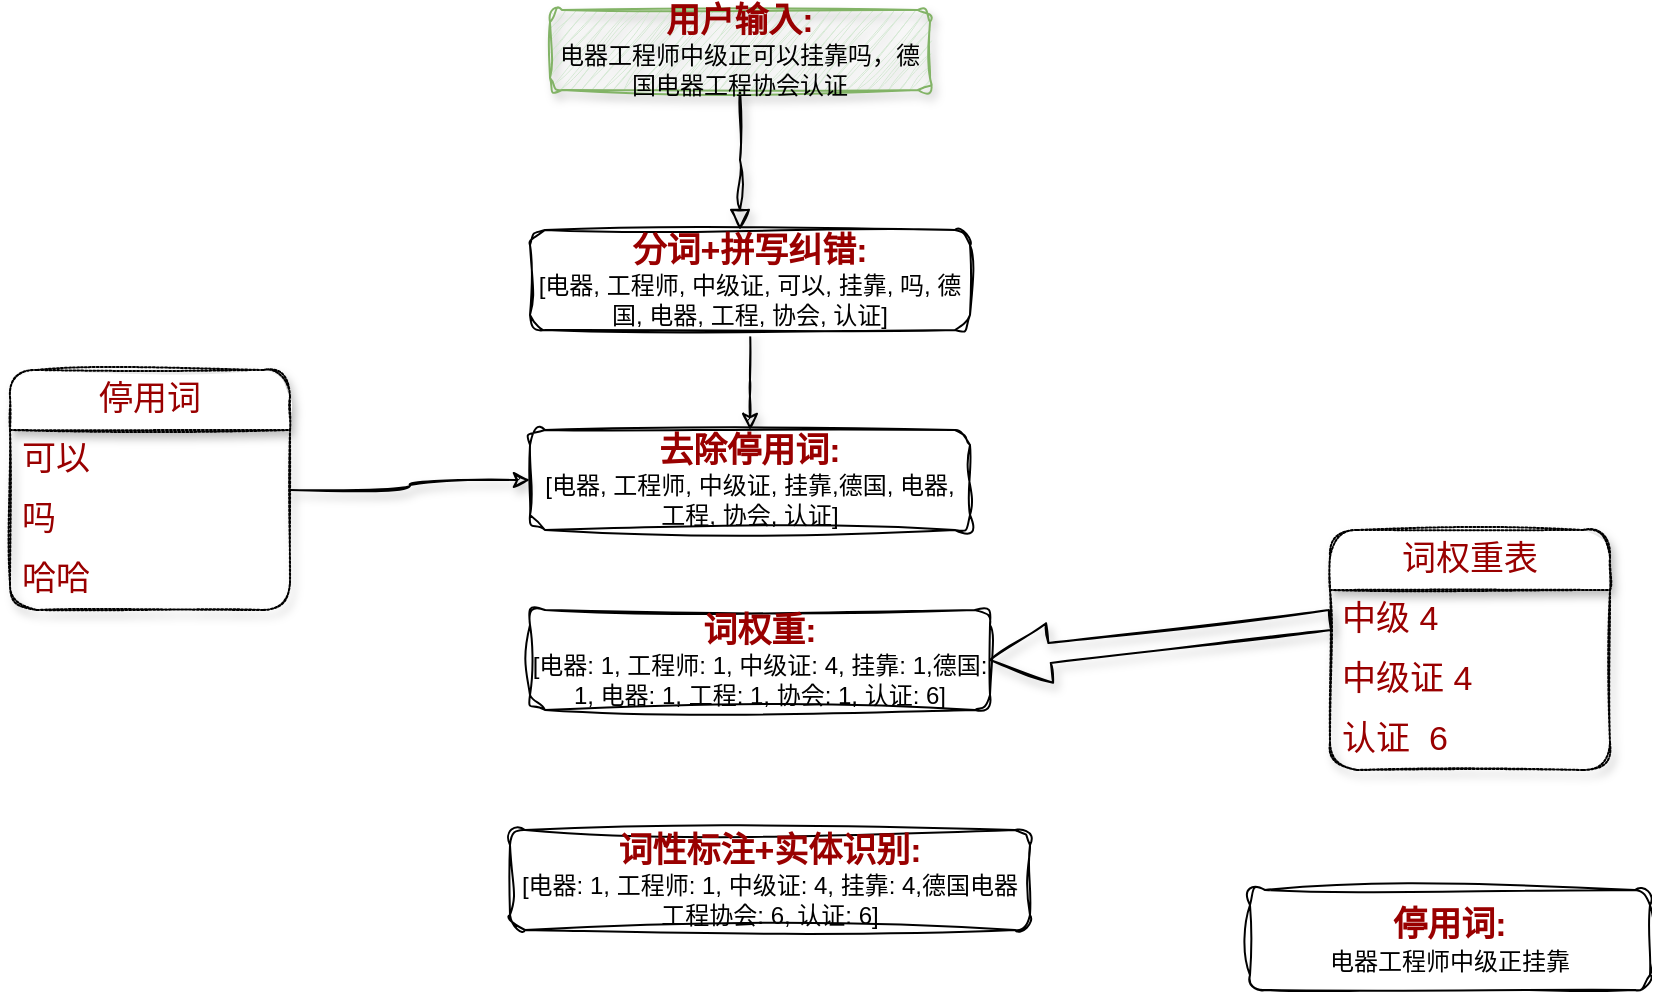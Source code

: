<mxfile version="20.8.19" type="github">
  <diagram id="C5RBs43oDa-KdzZeNtuy" name="Page-1">
    <mxGraphModel dx="2261" dy="764" grid="1" gridSize="10" guides="1" tooltips="1" connect="1" arrows="1" fold="1" page="1" pageScale="1" pageWidth="827" pageHeight="1169" math="0" shadow="0">
      <root>
        <mxCell id="WIyWlLk6GJQsqaUBKTNV-0" />
        <mxCell id="WIyWlLk6GJQsqaUBKTNV-1" parent="WIyWlLk6GJQsqaUBKTNV-0" />
        <mxCell id="WIyWlLk6GJQsqaUBKTNV-2" value="" style="rounded=0;html=1;jettySize=auto;orthogonalLoop=1;fontSize=11;endArrow=block;endFill=0;endSize=8;strokeWidth=1;shadow=1;labelBackgroundColor=none;edgeStyle=elbowEdgeStyle;sketch=1;curveFitting=1;jiggle=2;" parent="WIyWlLk6GJQsqaUBKTNV-1" source="WIyWlLk6GJQsqaUBKTNV-3" target="WIyWlLk6GJQsqaUBKTNV-7" edge="1">
          <mxGeometry relative="1" as="geometry">
            <mxPoint x="255" y="170" as="targetPoint" />
          </mxGeometry>
        </mxCell>
        <mxCell id="WIyWlLk6GJQsqaUBKTNV-3" value="&lt;b style=&quot;font-size: 17px;&quot;&gt;&lt;font style=&quot;font-size: 17px;&quot; color=&quot;#990000&quot;&gt;用户输入:&lt;/font&gt;&lt;br&gt;&lt;/b&gt;&lt;font face=&quot;Tahoma&quot;&gt;电器工程师中级正可以挂靠吗，德国电器工程协会认证&lt;/font&gt;" style="rounded=1;whiteSpace=wrap;html=1;fontSize=12;glass=0;strokeWidth=1;shadow=1;sketch=1;curveFitting=1;jiggle=2;fillColor=#d5e8d4;strokeColor=#82b366;" parent="WIyWlLk6GJQsqaUBKTNV-1" vertex="1">
          <mxGeometry x="160" y="80" width="190" height="40" as="geometry" />
        </mxCell>
        <mxCell id="9ntHC3iBTA-ZRn23DrVT-5" style="edgeStyle=elbowEdgeStyle;rounded=0;sketch=1;orthogonalLoop=1;jettySize=auto;html=1;exitX=0.5;exitY=1;exitDx=0;exitDy=0;shadow=1;fontSize=17;fontColor=#990000;" edge="1" parent="WIyWlLk6GJQsqaUBKTNV-1" source="WIyWlLk6GJQsqaUBKTNV-7" target="9ntHC3iBTA-ZRn23DrVT-2">
          <mxGeometry relative="1" as="geometry" />
        </mxCell>
        <mxCell id="WIyWlLk6GJQsqaUBKTNV-7" value="&lt;b style=&quot;border-color: var(--border-color); font-size: 17px;&quot;&gt;&lt;font style=&quot;border-color: var(--border-color);&quot; color=&quot;#990000&quot;&gt;分词+拼写纠错:&lt;/font&gt;&lt;br style=&quot;border-color: var(--border-color);&quot;&gt;&lt;/b&gt;[电器, 工程师, 中级证, 可以, 挂靠, 吗, 德国, 电器, 工程, 协会, 认证]" style="rounded=1;whiteSpace=wrap;html=1;fontSize=12;glass=0;strokeWidth=1;shadow=0;sketch=1;curveFitting=1;jiggle=2;" parent="WIyWlLk6GJQsqaUBKTNV-1" vertex="1">
          <mxGeometry x="150" y="190" width="220" height="50" as="geometry" />
        </mxCell>
        <mxCell id="9ntHC3iBTA-ZRn23DrVT-2" value="&lt;b style=&quot;border-color: var(--border-color); font-size: 17px;&quot;&gt;&lt;font style=&quot;border-color: var(--border-color);&quot; color=&quot;#990000&quot;&gt;去除停用词:&lt;br&gt;&lt;/font&gt;&lt;/b&gt;[电器, 工程师, 中级证, 挂靠,德国, 电器, 工程, 协会, 认证]" style="rounded=1;whiteSpace=wrap;html=1;fontSize=12;glass=0;strokeWidth=1;shadow=0;sketch=1;curveFitting=1;jiggle=2;" vertex="1" parent="WIyWlLk6GJQsqaUBKTNV-1">
          <mxGeometry x="150" y="290" width="220" height="50" as="geometry" />
        </mxCell>
        <mxCell id="9ntHC3iBTA-ZRn23DrVT-3" value="&lt;b style=&quot;border-color: var(--border-color); font-size: 17px;&quot;&gt;&lt;font style=&quot;border-color: var(--border-color);&quot; color=&quot;#990000&quot;&gt;停用词:&lt;/font&gt;&lt;br style=&quot;border-color: var(--border-color);&quot;&gt;&lt;/b&gt;电器工程师中级正挂靠" style="rounded=1;whiteSpace=wrap;html=1;fontSize=12;glass=0;strokeWidth=1;shadow=0;sketch=1;curveFitting=1;jiggle=2;" vertex="1" parent="WIyWlLk6GJQsqaUBKTNV-1">
          <mxGeometry x="510" y="520" width="200" height="50" as="geometry" />
        </mxCell>
        <mxCell id="9ntHC3iBTA-ZRn23DrVT-4" value="&lt;b style=&quot;border-color: var(--border-color); font-size: 17px;&quot;&gt;&lt;font style=&quot;border-color: var(--border-color);&quot; color=&quot;#990000&quot;&gt;词权重:&lt;/font&gt;&lt;br style=&quot;border-color: var(--border-color);&quot;&gt;&lt;/b&gt;[电器: 1, 工程师: 1, 中级证: 4, 挂靠: 1,德国: 1, 电器: 1, 工程: 1, 协会: 1, 认证: 6]" style="rounded=1;whiteSpace=wrap;html=1;fontSize=12;glass=0;strokeWidth=1;shadow=0;sketch=1;curveFitting=1;jiggle=2;" vertex="1" parent="WIyWlLk6GJQsqaUBKTNV-1">
          <mxGeometry x="150" y="380" width="230" height="50" as="geometry" />
        </mxCell>
        <mxCell id="9ntHC3iBTA-ZRn23DrVT-6" value="&lt;b style=&quot;border-color: var(--border-color); font-size: 17px;&quot;&gt;&lt;font style=&quot;border-color: var(--border-color);&quot; color=&quot;#990000&quot;&gt;词性标注+实体识别:&lt;/font&gt;&lt;br style=&quot;border-color: var(--border-color);&quot;&gt;&lt;/b&gt;[电器: 1, 工程师: 1, 中级证: 4, 挂靠: 4,德国电器工程协会: 6, 认证: 6]" style="rounded=1;whiteSpace=wrap;html=1;fontSize=12;glass=0;strokeWidth=1;shadow=0;sketch=1;curveFitting=1;jiggle=2;" vertex="1" parent="WIyWlLk6GJQsqaUBKTNV-1">
          <mxGeometry x="140" y="490" width="260" height="50" as="geometry" />
        </mxCell>
        <mxCell id="9ntHC3iBTA-ZRn23DrVT-7" value="词权重表" style="swimlane;fontStyle=0;childLayout=stackLayout;horizontal=1;startSize=30;horizontalStack=0;resizeParent=1;resizeParentMax=0;resizeLast=0;collapsible=1;marginBottom=0;whiteSpace=wrap;html=1;rounded=1;shadow=1;sketch=1;fontSize=17;fontColor=#990000;dashed=1;dashPattern=1 1;" vertex="1" parent="WIyWlLk6GJQsqaUBKTNV-1">
          <mxGeometry x="550" y="340" width="140" height="120" as="geometry" />
        </mxCell>
        <mxCell id="9ntHC3iBTA-ZRn23DrVT-9" value="中级 4" style="text;strokeColor=none;fillColor=none;align=left;verticalAlign=middle;spacingLeft=4;spacingRight=4;overflow=hidden;points=[[0,0.5],[1,0.5]];portConstraint=eastwest;rotatable=0;whiteSpace=wrap;html=1;fontSize=17;fontColor=#990000;" vertex="1" parent="9ntHC3iBTA-ZRn23DrVT-7">
          <mxGeometry y="30" width="140" height="30" as="geometry" />
        </mxCell>
        <mxCell id="9ntHC3iBTA-ZRn23DrVT-10" value="中级证 4" style="text;strokeColor=none;fillColor=none;align=left;verticalAlign=middle;spacingLeft=4;spacingRight=4;overflow=hidden;points=[[0,0.5],[1,0.5]];portConstraint=eastwest;rotatable=0;whiteSpace=wrap;html=1;fontSize=17;fontColor=#990000;" vertex="1" parent="9ntHC3iBTA-ZRn23DrVT-7">
          <mxGeometry y="60" width="140" height="30" as="geometry" />
        </mxCell>
        <mxCell id="9ntHC3iBTA-ZRn23DrVT-8" value="认证&amp;nbsp; 6" style="text;strokeColor=none;fillColor=none;align=left;verticalAlign=middle;spacingLeft=4;spacingRight=4;overflow=hidden;points=[[0,0.5],[1,0.5]];portConstraint=eastwest;rotatable=0;whiteSpace=wrap;html=1;fontSize=17;fontColor=#990000;" vertex="1" parent="9ntHC3iBTA-ZRn23DrVT-7">
          <mxGeometry y="90" width="140" height="30" as="geometry" />
        </mxCell>
        <mxCell id="9ntHC3iBTA-ZRn23DrVT-11" style="edgeStyle=elbowEdgeStyle;rounded=0;sketch=1;orthogonalLoop=1;jettySize=auto;html=1;entryX=1;entryY=0.5;entryDx=0;entryDy=0;shadow=1;fontSize=17;fontColor=#990000;shape=arrow;targetPerimeterSpacing=2;" edge="1" parent="WIyWlLk6GJQsqaUBKTNV-1" source="9ntHC3iBTA-ZRn23DrVT-9" target="9ntHC3iBTA-ZRn23DrVT-4">
          <mxGeometry relative="1" as="geometry" />
        </mxCell>
        <mxCell id="9ntHC3iBTA-ZRn23DrVT-16" style="edgeStyle=orthogonalEdgeStyle;rounded=0;sketch=1;orthogonalLoop=1;jettySize=auto;html=1;entryX=0;entryY=0.5;entryDx=0;entryDy=0;shadow=1;fontFamily=Tahoma;fontSize=17;fontColor=#990000;targetPerimeterSpacing=2;elbow=vertical;curved=1;" edge="1" parent="WIyWlLk6GJQsqaUBKTNV-1" source="9ntHC3iBTA-ZRn23DrVT-12" target="9ntHC3iBTA-ZRn23DrVT-2">
          <mxGeometry relative="1" as="geometry" />
        </mxCell>
        <mxCell id="9ntHC3iBTA-ZRn23DrVT-12" value="停用词" style="swimlane;fontStyle=0;childLayout=stackLayout;horizontal=1;startSize=30;horizontalStack=0;resizeParent=1;resizeParentMax=0;resizeLast=0;collapsible=1;marginBottom=0;whiteSpace=wrap;html=1;rounded=1;shadow=1;dashed=1;dashPattern=1 1;sketch=1;fontFamily=Tahoma;fontSize=17;fontColor=#990000;" vertex="1" parent="WIyWlLk6GJQsqaUBKTNV-1">
          <mxGeometry x="-110" y="260" width="140" height="120" as="geometry" />
        </mxCell>
        <mxCell id="9ntHC3iBTA-ZRn23DrVT-13" value="可以" style="text;strokeColor=none;fillColor=none;align=left;verticalAlign=middle;spacingLeft=4;spacingRight=4;overflow=hidden;points=[[0,0.5],[1,0.5]];portConstraint=eastwest;rotatable=0;whiteSpace=wrap;html=1;fontSize=17;fontFamily=Tahoma;fontColor=#990000;" vertex="1" parent="9ntHC3iBTA-ZRn23DrVT-12">
          <mxGeometry y="30" width="140" height="30" as="geometry" />
        </mxCell>
        <mxCell id="9ntHC3iBTA-ZRn23DrVT-14" value="吗" style="text;strokeColor=none;fillColor=none;align=left;verticalAlign=middle;spacingLeft=4;spacingRight=4;overflow=hidden;points=[[0,0.5],[1,0.5]];portConstraint=eastwest;rotatable=0;whiteSpace=wrap;html=1;fontSize=17;fontFamily=Tahoma;fontColor=#990000;" vertex="1" parent="9ntHC3iBTA-ZRn23DrVT-12">
          <mxGeometry y="60" width="140" height="30" as="geometry" />
        </mxCell>
        <mxCell id="9ntHC3iBTA-ZRn23DrVT-15" value="哈哈" style="text;strokeColor=none;fillColor=none;align=left;verticalAlign=middle;spacingLeft=4;spacingRight=4;overflow=hidden;points=[[0,0.5],[1,0.5]];portConstraint=eastwest;rotatable=0;whiteSpace=wrap;html=1;fontSize=17;fontFamily=Tahoma;fontColor=#990000;" vertex="1" parent="9ntHC3iBTA-ZRn23DrVT-12">
          <mxGeometry y="90" width="140" height="30" as="geometry" />
        </mxCell>
      </root>
    </mxGraphModel>
  </diagram>
</mxfile>
